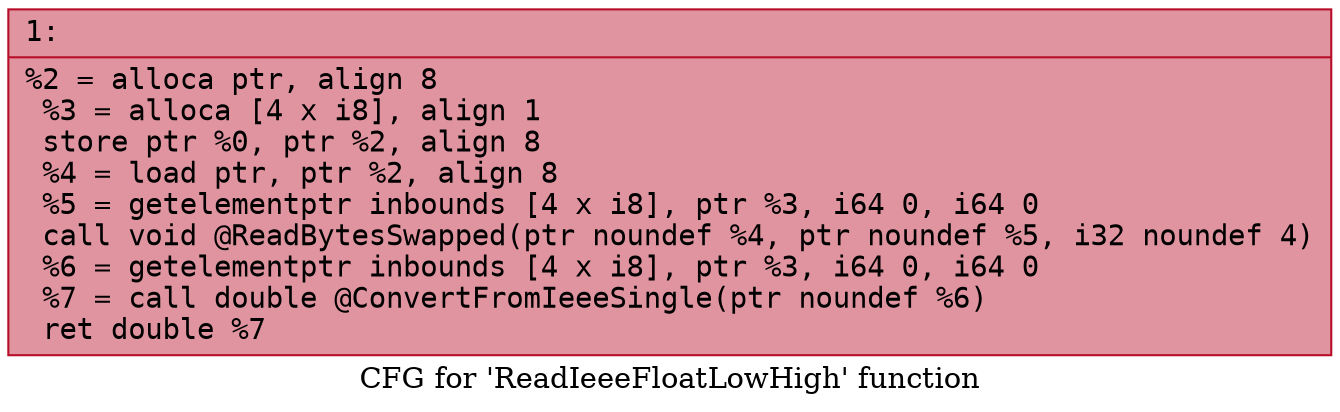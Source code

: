 digraph "CFG for 'ReadIeeeFloatLowHigh' function" {
	label="CFG for 'ReadIeeeFloatLowHigh' function";

	Node0x600003e0b390 [shape=record,color="#b70d28ff", style=filled, fillcolor="#b70d2870" fontname="Courier",label="{1:\l|  %2 = alloca ptr, align 8\l  %3 = alloca [4 x i8], align 1\l  store ptr %0, ptr %2, align 8\l  %4 = load ptr, ptr %2, align 8\l  %5 = getelementptr inbounds [4 x i8], ptr %3, i64 0, i64 0\l  call void @ReadBytesSwapped(ptr noundef %4, ptr noundef %5, i32 noundef 4)\l  %6 = getelementptr inbounds [4 x i8], ptr %3, i64 0, i64 0\l  %7 = call double @ConvertFromIeeeSingle(ptr noundef %6)\l  ret double %7\l}"];
}
